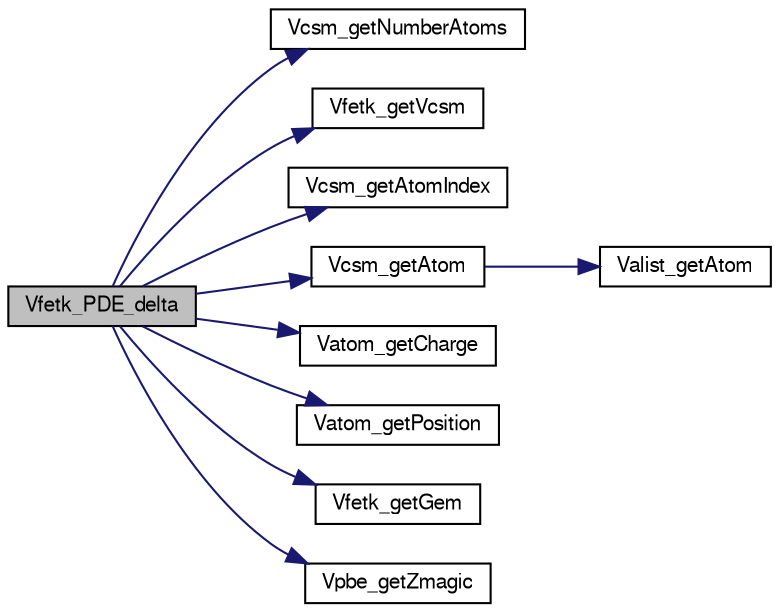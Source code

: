 digraph "Vfetk_PDE_delta"
{
  edge [fontname="FreeSans",fontsize="10",labelfontname="FreeSans",labelfontsize="10"];
  node [fontname="FreeSans",fontsize="10",shape=record];
  rankdir="LR";
  Node1 [label="Vfetk_PDE_delta",height=0.2,width=0.4,color="black", fillcolor="grey75", style="filled" fontcolor="black"];
  Node1 -> Node2 [color="midnightblue",fontsize="10",style="solid",fontname="FreeSans"];
  Node2 [label="Vcsm_getNumberAtoms",height=0.2,width=0.4,color="black", fillcolor="white", style="filled",URL="$group___vcsm.html#ga0cfc90d86ca9b99dae23a3695d182a0f",tooltip="Get number of atoms associated with a simplex."];
  Node1 -> Node3 [color="midnightblue",fontsize="10",style="solid",fontname="FreeSans"];
  Node3 [label="Vfetk_getVcsm",height=0.2,width=0.4,color="black", fillcolor="white", style="filled",URL="$group___vfetk.html#ga863f19c6f83e7b575a227f6869ef6b54",tooltip="Get a pointer to the Vcsm (charge-simplex map) object."];
  Node1 -> Node4 [color="midnightblue",fontsize="10",style="solid",fontname="FreeSans"];
  Node4 [label="Vcsm_getAtomIndex",height=0.2,width=0.4,color="black", fillcolor="white", style="filled",URL="$group___vcsm.html#ga0e3fde08a6e77a09b189c15ff6150a70",tooltip="Get ID of particular atom in a simplex."];
  Node1 -> Node5 [color="midnightblue",fontsize="10",style="solid",fontname="FreeSans"];
  Node5 [label="Vcsm_getAtom",height=0.2,width=0.4,color="black", fillcolor="white", style="filled",URL="$group___vcsm.html#ga40138cd1d313a5c2c5084281711d5840",tooltip="Get particular atom associated with a simplex."];
  Node5 -> Node6 [color="midnightblue",fontsize="10",style="solid",fontname="FreeSans"];
  Node6 [label="Valist_getAtom",height=0.2,width=0.4,color="black", fillcolor="white", style="filled",URL="$group___valist.html#gaf9175f6b6d2c33ad79bd525fc9e0e043",tooltip="Get pointer to particular atom in list."];
  Node1 -> Node7 [color="midnightblue",fontsize="10",style="solid",fontname="FreeSans"];
  Node7 [label="Vatom_getCharge",height=0.2,width=0.4,color="black", fillcolor="white", style="filled",URL="$group___vatom.html#gad310786c8f4b295fea34c76b9c308ac5",tooltip="Get atomic charge."];
  Node1 -> Node8 [color="midnightblue",fontsize="10",style="solid",fontname="FreeSans"];
  Node8 [label="Vatom_getPosition",height=0.2,width=0.4,color="black", fillcolor="white", style="filled",URL="$group___vatom.html#ga282b06da5d33678cab1173a6fe5bc89c",tooltip="Get atomic position."];
  Node1 -> Node9 [color="midnightblue",fontsize="10",style="solid",fontname="FreeSans"];
  Node9 [label="Vfetk_getGem",height=0.2,width=0.4,color="black", fillcolor="white", style="filled",URL="$group___vfetk.html#gae88ae6cb6b8957f2c1afe7690953c68a",tooltip="Get a pointer to the Gem (grid manager) object."];
  Node1 -> Node10 [color="midnightblue",fontsize="10",style="solid",fontname="FreeSans"];
  Node10 [label="Vpbe_getZmagic",height=0.2,width=0.4,color="black", fillcolor="white", style="filled",URL="$group___vpbe.html#ga7fb9c15c98345dccc07853fec763de4e",tooltip="Get charge scaling factor."];
}
